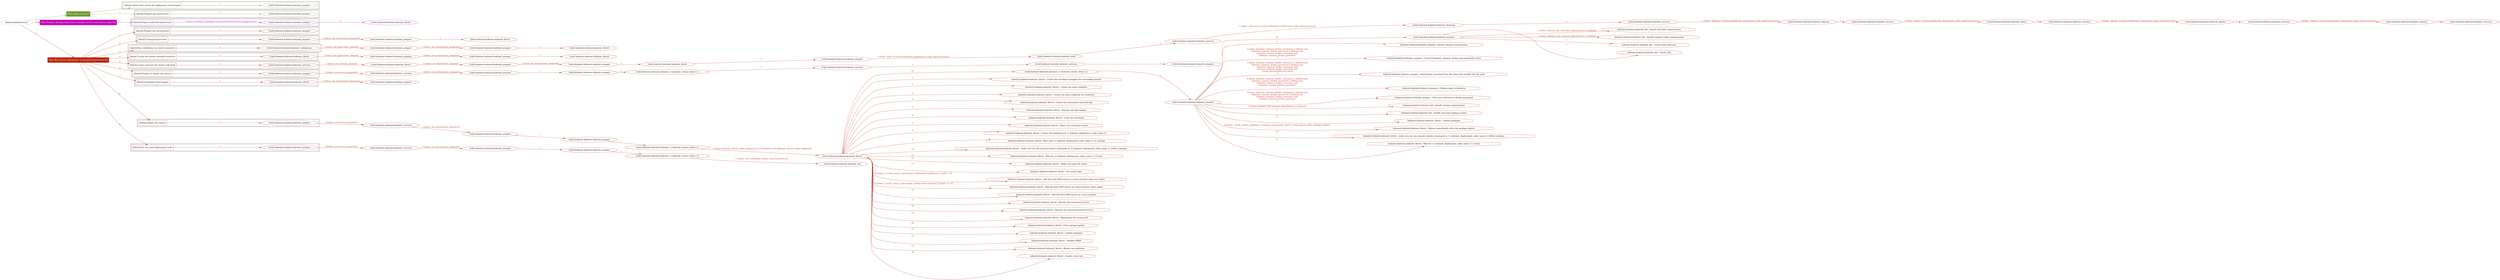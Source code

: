 digraph {
	graph [concentrate=true ordering=in rankdir=LR ratio=fill]
	edge [esep=5 sep=10]
	"kubeinit/playbook.yml" [id=root_node style=dotted]
	play_d0517b83 [label="Play: Initial setup (1)" color="#729a32" fontcolor="#ffffff" id=play_d0517b83 shape=box style=filled tooltip=localhost]
	"kubeinit/playbook.yml" -> play_d0517b83 [label="1 " color="#729a32" fontcolor="#729a32" id=edge_79f0d0c3 labeltooltip="1 " tooltip="1 "]
	subgraph "kubeinit.kubeinit.kubeinit_prepare" {
		role_882be517 [label="[role] kubeinit.kubeinit.kubeinit_prepare" color="#729a32" id=role_882be517 tooltip="kubeinit.kubeinit.kubeinit_prepare"]
	}
	subgraph "kubeinit.kubeinit.kubeinit_prepare" {
		role_b39fc64d [label="[role] kubeinit.kubeinit.kubeinit_prepare" color="#729a32" id=role_b39fc64d tooltip="kubeinit.kubeinit.kubeinit_prepare"]
	}
	subgraph "Play: Initial setup (1)" {
		play_d0517b83 -> block_a3abd9b4 [label=1 color="#729a32" fontcolor="#729a32" id=edge_12658b68 labeltooltip=1 tooltip=1]
		subgraph cluster_block_a3abd9b4 {
			block_a3abd9b4 [label="[block] Gather facts about the deployment environment" color="#729a32" id=block_a3abd9b4 labeltooltip="Gather facts about the deployment environment" shape=box tooltip="Gather facts about the deployment environment"]
			block_a3abd9b4 -> role_882be517 [label="1 " color="#729a32" fontcolor="#729a32" id=edge_fd48821f labeltooltip="1 " tooltip="1 "]
		}
		play_d0517b83 -> block_9b904713 [label=2 color="#729a32" fontcolor="#729a32" id=edge_2daadf42 labeltooltip=2 tooltip=2]
		subgraph cluster_block_9b904713 {
			block_9b904713 [label="[block] Prepare the hypervisors" color="#729a32" id=block_9b904713 labeltooltip="Prepare the hypervisors" shape=box tooltip="Prepare the hypervisors"]
			block_9b904713 -> role_b39fc64d [label="1 " color="#729a32" fontcolor="#729a32" id=edge_41c65cd8 labeltooltip="1 " tooltip="1 "]
		}
	}
	play_a327db87 [label="Play: Prepare all hypervisor hosts to deploy service and cluster nodes (0)" color="#c903ba" fontcolor="#ffffff" id=play_a327db87 shape=box style=filled tooltip="Play: Prepare all hypervisor hosts to deploy service and cluster nodes (0)"]
	"kubeinit/playbook.yml" -> play_a327db87 [label="2 " color="#c903ba" fontcolor="#c903ba" id=edge_d48fb93b labeltooltip="2 " tooltip="2 "]
	subgraph "kubeinit.kubeinit.kubeinit_libvirt" {
		role_d0ffa987 [label="[role] kubeinit.kubeinit.kubeinit_libvirt" color="#c903ba" id=role_d0ffa987 tooltip="kubeinit.kubeinit.kubeinit_libvirt"]
	}
	subgraph "kubeinit.kubeinit.kubeinit_prepare" {
		role_e8cd25da [label="[role] kubeinit.kubeinit.kubeinit_prepare" color="#c903ba" id=role_e8cd25da tooltip="kubeinit.kubeinit.kubeinit_prepare"]
		role_e8cd25da -> role_d0ffa987 [label="1 " color="#c903ba" fontcolor="#c903ba" id=edge_38415e95 labeltooltip="1 " tooltip="1 "]
	}
	subgraph "Play: Prepare all hypervisor hosts to deploy service and cluster nodes (0)" {
		play_a327db87 -> block_154e2f82 [label=1 color="#c903ba" fontcolor="#c903ba" id=edge_a5e67ffa labeltooltip=1 tooltip=1]
		subgraph cluster_block_154e2f82 {
			block_154e2f82 [label="[block] Prepare individual hypervisors" color="#c903ba" id=block_154e2f82 labeltooltip="Prepare individual hypervisors" shape=box tooltip="Prepare individual hypervisors"]
			block_154e2f82 -> role_e8cd25da [label="1 [when: inventory_hostname in hostvars['kubeinit-facts'].hypervisors]" color="#c903ba" fontcolor="#c903ba" id=edge_28dcfb3b labeltooltip="1 [when: inventory_hostname in hostvars['kubeinit-facts'].hypervisors]" tooltip="1 [when: inventory_hostname in hostvars['kubeinit-facts'].hypervisors]"]
		}
	}
	play_24986fe3 [label="Play: Run cluster deployment on prepared hypervisors (1)" color="#bb2811" fontcolor="#ffffff" id=play_24986fe3 shape=box style=filled tooltip=localhost]
	"kubeinit/playbook.yml" -> play_24986fe3 [label="3 " color="#bb2811" fontcolor="#bb2811" id=edge_2a0a1f3d labeltooltip="3 " tooltip="3 "]
	subgraph "kubeinit.kubeinit.kubeinit_prepare" {
		role_7c5d86cb [label="[role] kubeinit.kubeinit.kubeinit_prepare" color="#bb2811" id=role_7c5d86cb tooltip="kubeinit.kubeinit.kubeinit_prepare"]
	}
	subgraph "kubeinit.kubeinit.kubeinit_libvirt" {
		role_c7527f2c [label="[role] kubeinit.kubeinit.kubeinit_libvirt" color="#bb2811" id=role_c7527f2c tooltip="kubeinit.kubeinit.kubeinit_libvirt"]
	}
	subgraph "kubeinit.kubeinit.kubeinit_prepare" {
		role_a4a6209d [label="[role] kubeinit.kubeinit.kubeinit_prepare" color="#bb2811" id=role_a4a6209d tooltip="kubeinit.kubeinit.kubeinit_prepare"]
		role_a4a6209d -> role_c7527f2c [label="1 " color="#bb2811" fontcolor="#bb2811" id=edge_516ca91a labeltooltip="1 " tooltip="1 "]
	}
	subgraph "kubeinit.kubeinit.kubeinit_prepare" {
		role_b4bcbb27 [label="[role] kubeinit.kubeinit.kubeinit_prepare" color="#bb2811" id=role_b4bcbb27 tooltip="kubeinit.kubeinit.kubeinit_prepare"]
		role_b4bcbb27 -> role_a4a6209d [label="1 [when: not environment_prepared]" color="#bb2811" fontcolor="#bb2811" id=edge_ffb3faba labeltooltip="1 [when: not environment_prepared]" tooltip="1 [when: not environment_prepared]"]
	}
	subgraph "kubeinit.kubeinit.kubeinit_libvirt" {
		role_2709bf88 [label="[role] kubeinit.kubeinit.kubeinit_libvirt" color="#bb2811" id=role_2709bf88 tooltip="kubeinit.kubeinit.kubeinit_libvirt"]
	}
	subgraph "kubeinit.kubeinit.kubeinit_prepare" {
		role_2b53d1c3 [label="[role] kubeinit.kubeinit.kubeinit_prepare" color="#bb2811" id=role_2b53d1c3 tooltip="kubeinit.kubeinit.kubeinit_prepare"]
		role_2b53d1c3 -> role_2709bf88 [label="1 " color="#bb2811" fontcolor="#bb2811" id=edge_403c3da3 labeltooltip="1 " tooltip="1 "]
	}
	subgraph "kubeinit.kubeinit.kubeinit_prepare" {
		role_b00e2433 [label="[role] kubeinit.kubeinit.kubeinit_prepare" color="#bb2811" id=role_b00e2433 tooltip="kubeinit.kubeinit.kubeinit_prepare"]
		role_b00e2433 -> role_2b53d1c3 [label="1 [when: not environment_prepared]" color="#bb2811" fontcolor="#bb2811" id=edge_a27dc71d labeltooltip="1 [when: not environment_prepared]" tooltip="1 [when: not environment_prepared]"]
	}
	subgraph "kubeinit.kubeinit.kubeinit_validations" {
		role_2a9436f1 [label="[role] kubeinit.kubeinit.kubeinit_validations" color="#bb2811" id=role_2a9436f1 tooltip="kubeinit.kubeinit.kubeinit_validations"]
		role_2a9436f1 -> role_b00e2433 [label="1 [when: not hypervisors_cleaned]" color="#bb2811" fontcolor="#bb2811" id=edge_3ee6bbe2 labeltooltip="1 [when: not hypervisors_cleaned]" tooltip="1 [when: not hypervisors_cleaned]"]
	}
	subgraph "kubeinit.kubeinit.kubeinit_libvirt" {
		role_1831ff7f [label="[role] kubeinit.kubeinit.kubeinit_libvirt" color="#bb2811" id=role_1831ff7f tooltip="kubeinit.kubeinit.kubeinit_libvirt"]
	}
	subgraph "kubeinit.kubeinit.kubeinit_prepare" {
		role_439477a4 [label="[role] kubeinit.kubeinit.kubeinit_prepare" color="#bb2811" id=role_439477a4 tooltip="kubeinit.kubeinit.kubeinit_prepare"]
		role_439477a4 -> role_1831ff7f [label="1 " color="#bb2811" fontcolor="#bb2811" id=edge_10c21bfc labeltooltip="1 " tooltip="1 "]
	}
	subgraph "kubeinit.kubeinit.kubeinit_prepare" {
		role_c0ea3bc4 [label="[role] kubeinit.kubeinit.kubeinit_prepare" color="#bb2811" id=role_c0ea3bc4 tooltip="kubeinit.kubeinit.kubeinit_prepare"]
		role_c0ea3bc4 -> role_439477a4 [label="1 [when: not environment_prepared]" color="#bb2811" fontcolor="#bb2811" id=edge_56f97d2d labeltooltip="1 [when: not environment_prepared]" tooltip="1 [when: not environment_prepared]"]
	}
	subgraph "kubeinit.kubeinit.kubeinit_libvirt" {
		role_587404ce [label="[role] kubeinit.kubeinit.kubeinit_libvirt" color="#bb2811" id=role_587404ce tooltip="kubeinit.kubeinit.kubeinit_libvirt"]
		role_587404ce -> role_c0ea3bc4 [label="1 [when: not hypervisors_cleaned]" color="#bb2811" fontcolor="#bb2811" id=edge_ebea2855 labeltooltip="1 [when: not hypervisors_cleaned]" tooltip="1 [when: not hypervisors_cleaned]"]
	}
	subgraph "kubeinit.kubeinit.kubeinit_services" {
		role_0a336e9a [label="[role] kubeinit.kubeinit.kubeinit_services" color="#bb2811" id=role_0a336e9a tooltip="kubeinit.kubeinit.kubeinit_services"]
	}
	subgraph "kubeinit.kubeinit.kubeinit_registry" {
		role_5cc8cf8e [label="[role] kubeinit.kubeinit.kubeinit_registry" color="#bb2811" id=role_5cc8cf8e tooltip="kubeinit.kubeinit.kubeinit_registry"]
		role_5cc8cf8e -> role_0a336e9a [label="1 " color="#bb2811" fontcolor="#bb2811" id=edge_c0ef6606 labeltooltip="1 " tooltip="1 "]
	}
	subgraph "kubeinit.kubeinit.kubeinit_services" {
		role_7449ae28 [label="[role] kubeinit.kubeinit.kubeinit_services" color="#bb2811" id=role_7449ae28 tooltip="kubeinit.kubeinit.kubeinit_services"]
		role_7449ae28 -> role_5cc8cf8e [label="1 [when: 'registry' in hostvars[kubeinit_deployment_node_name].services]" color="#bb2811" fontcolor="#bb2811" id=edge_8d0be4aa labeltooltip="1 [when: 'registry' in hostvars[kubeinit_deployment_node_name].services]" tooltip="1 [when: 'registry' in hostvars[kubeinit_deployment_node_name].services]"]
	}
	subgraph "kubeinit.kubeinit.kubeinit_apache" {
		role_486559c5 [label="[role] kubeinit.kubeinit.kubeinit_apache" color="#bb2811" id=role_486559c5 tooltip="kubeinit.kubeinit.kubeinit_apache"]
		role_486559c5 -> role_7449ae28 [label="1 " color="#bb2811" fontcolor="#bb2811" id=edge_943ec5d1 labeltooltip="1 " tooltip="1 "]
	}
	subgraph "kubeinit.kubeinit.kubeinit_services" {
		role_f97633dd [label="[role] kubeinit.kubeinit.kubeinit_services" color="#bb2811" id=role_f97633dd tooltip="kubeinit.kubeinit.kubeinit_services"]
		role_f97633dd -> role_486559c5 [label="1 [when: 'apache' in hostvars[kubeinit_deployment_node_name].services]" color="#bb2811" fontcolor="#bb2811" id=edge_aa72f185 labeltooltip="1 [when: 'apache' in hostvars[kubeinit_deployment_node_name].services]" tooltip="1 [when: 'apache' in hostvars[kubeinit_deployment_node_name].services]"]
	}
	subgraph "kubeinit.kubeinit.kubeinit_nexus" {
		role_ca07e4ed [label="[role] kubeinit.kubeinit.kubeinit_nexus" color="#bb2811" id=role_ca07e4ed tooltip="kubeinit.kubeinit.kubeinit_nexus"]
		role_ca07e4ed -> role_f97633dd [label="1 " color="#bb2811" fontcolor="#bb2811" id=edge_81da11e5 labeltooltip="1 " tooltip="1 "]
	}
	subgraph "kubeinit.kubeinit.kubeinit_services" {
		role_13f357aa [label="[role] kubeinit.kubeinit.kubeinit_services" color="#bb2811" id=role_13f357aa tooltip="kubeinit.kubeinit.kubeinit_services"]
		role_13f357aa -> role_ca07e4ed [label="1 [when: 'nexus' in hostvars[kubeinit_deployment_node_name].services]" color="#bb2811" fontcolor="#bb2811" id=edge_43155df8 labeltooltip="1 [when: 'nexus' in hostvars[kubeinit_deployment_node_name].services]" tooltip="1 [when: 'nexus' in hostvars[kubeinit_deployment_node_name].services]"]
	}
	subgraph "kubeinit.kubeinit.kubeinit_haproxy" {
		role_ac7d1c3d [label="[role] kubeinit.kubeinit.kubeinit_haproxy" color="#bb2811" id=role_ac7d1c3d tooltip="kubeinit.kubeinit.kubeinit_haproxy"]
		role_ac7d1c3d -> role_13f357aa [label="1 " color="#bb2811" fontcolor="#bb2811" id=edge_23cf6526 labeltooltip="1 " tooltip="1 "]
	}
	subgraph "kubeinit.kubeinit.kubeinit_services" {
		role_1d516d66 [label="[role] kubeinit.kubeinit.kubeinit_services" color="#bb2811" id=role_1d516d66 tooltip="kubeinit.kubeinit.kubeinit_services"]
		role_1d516d66 -> role_ac7d1c3d [label="1 [when: 'haproxy' in hostvars[kubeinit_deployment_node_name].services]" color="#bb2811" fontcolor="#bb2811" id=edge_08650e63 labeltooltip="1 [when: 'haproxy' in hostvars[kubeinit_deployment_node_name].services]" tooltip="1 [when: 'haproxy' in hostvars[kubeinit_deployment_node_name].services]"]
	}
	subgraph "kubeinit.kubeinit.kubeinit_dnsmasq" {
		role_1d3e6856 [label="[role] kubeinit.kubeinit.kubeinit_dnsmasq" color="#bb2811" id=role_1d3e6856 tooltip="kubeinit.kubeinit.kubeinit_dnsmasq"]
		role_1d3e6856 -> role_1d516d66 [label="1 " color="#bb2811" fontcolor="#bb2811" id=edge_25d89ed3 labeltooltip="1 " tooltip="1 "]
	}
	subgraph "kubeinit.kubeinit.kubeinit_services" {
		role_c2802532 [label="[role] kubeinit.kubeinit.kubeinit_services" color="#bb2811" id=role_c2802532 tooltip="kubeinit.kubeinit.kubeinit_services"]
		role_c2802532 -> role_1d3e6856 [label="1 [when: 'dnsmasq' in hostvars[kubeinit_deployment_node_name].services]" color="#bb2811" fontcolor="#bb2811" id=edge_0d549ce1 labeltooltip="1 [when: 'dnsmasq' in hostvars[kubeinit_deployment_node_name].services]" tooltip="1 [when: 'dnsmasq' in hostvars[kubeinit_deployment_node_name].services]"]
	}
	subgraph "kubeinit.kubeinit.kubeinit_bind" {
		role_cc4093a4 [label="[role] kubeinit.kubeinit.kubeinit_bind" color="#bb2811" id=role_cc4093a4 tooltip="kubeinit.kubeinit.kubeinit_bind"]
		role_cc4093a4 -> role_c2802532 [label="1 " color="#bb2811" fontcolor="#bb2811" id=edge_a09cb690 labeltooltip="1 " tooltip="1 "]
	}
	subgraph "kubeinit.kubeinit.kubeinit_prepare" {
		role_6907ab56 [label="[role] kubeinit.kubeinit.kubeinit_prepare" color="#bb2811" id=role_6907ab56 tooltip="kubeinit.kubeinit.kubeinit_prepare"]
		role_6907ab56 -> role_cc4093a4 [label="1 [when: 'bind' in hostvars[kubeinit_deployment_node_name].services]" color="#bb2811" fontcolor="#bb2811" id=edge_5484a0d4 labeltooltip="1 [when: 'bind' in hostvars[kubeinit_deployment_node_name].services]" tooltip="1 [when: 'bind' in hostvars[kubeinit_deployment_node_name].services]"]
	}
	subgraph "kubeinit.kubeinit.kubeinit_libvirt" {
		role_9c0af096 [label="[role] kubeinit.kubeinit.kubeinit_libvirt" color="#bb2811" id=role_9c0af096 tooltip="kubeinit.kubeinit.kubeinit_libvirt"]
		role_9c0af096 -> role_6907ab56 [label="1 " color="#bb2811" fontcolor="#bb2811" id=edge_d96af642 labeltooltip="1 " tooltip="1 "]
	}
	subgraph "kubeinit.kubeinit.kubeinit_prepare" {
		role_55e9a8d5 [label="[role] kubeinit.kubeinit.kubeinit_prepare" color="#bb2811" id=role_55e9a8d5 tooltip="kubeinit.kubeinit.kubeinit_prepare"]
		role_55e9a8d5 -> role_9c0af096 [label="1 " color="#bb2811" fontcolor="#bb2811" id=edge_de544b97 labeltooltip="1 " tooltip="1 "]
	}
	subgraph "kubeinit.kubeinit.kubeinit_prepare" {
		role_0840826f [label="[role] kubeinit.kubeinit.kubeinit_prepare" color="#bb2811" id=role_0840826f tooltip="kubeinit.kubeinit.kubeinit_prepare"]
		role_0840826f -> role_55e9a8d5 [label="1 [when: not environment_prepared]" color="#bb2811" fontcolor="#bb2811" id=edge_4c520db2 labeltooltip="1 [when: not environment_prepared]" tooltip="1 [when: not environment_prepared]"]
	}
	subgraph "kubeinit.kubeinit.kubeinit_libvirt" {
		role_544b2886 [label="[role] kubeinit.kubeinit.kubeinit_libvirt" color="#bb2811" id=role_544b2886 tooltip="kubeinit.kubeinit.kubeinit_libvirt"]
		role_544b2886 -> role_0840826f [label="1 [when: not hypervisors_cleaned]" color="#bb2811" fontcolor="#bb2811" id=edge_d2d92963 labeltooltip="1 [when: not hypervisors_cleaned]" tooltip="1 [when: not hypervisors_cleaned]"]
	}
	subgraph "kubeinit.kubeinit.kubeinit_services" {
		role_683b54ae [label="[role] kubeinit.kubeinit.kubeinit_services" color="#bb2811" id=role_683b54ae tooltip="kubeinit.kubeinit.kubeinit_services"]
		role_683b54ae -> role_544b2886 [label="1 [when: not network_created]" color="#bb2811" fontcolor="#bb2811" id=edge_95b00a07 labeltooltip="1 [when: not network_created]" tooltip="1 [when: not network_created]"]
	}
	subgraph "kubeinit.kubeinit.kubeinit_prepare" {
		role_d20feab2 [label="[role] kubeinit.kubeinit.kubeinit_prepare" color="#bb2811" id=role_d20feab2 tooltip="kubeinit.kubeinit.kubeinit_prepare"]
	}
	subgraph "kubeinit.kubeinit.kubeinit_services" {
		role_e22e69f0 [label="[role] kubeinit.kubeinit.kubeinit_services" color="#bb2811" id=role_e22e69f0 tooltip="kubeinit.kubeinit.kubeinit_services"]
		role_e22e69f0 -> role_d20feab2 [label="1 " color="#bb2811" fontcolor="#bb2811" id=edge_59aed9d9 labeltooltip="1 " tooltip="1 "]
	}
	subgraph "kubeinit.kubeinit.kubeinit_services" {
		role_5993570c [label="[role] kubeinit.kubeinit.kubeinit_services" color="#bb2811" id=role_5993570c tooltip="kubeinit.kubeinit.kubeinit_services"]
		role_5993570c -> role_e22e69f0 [label="1 " color="#bb2811" fontcolor="#bb2811" id=edge_0fa1bb29 labeltooltip="1 " tooltip="1 "]
	}
	subgraph "kubeinit.kubeinit.kubeinit_{{ kubeinit_cluster_distro }}" {
		role_f467bb96 [label="[role] kubeinit.kubeinit.kubeinit_{{ kubeinit_cluster_distro }}" color="#bb2811" id=role_f467bb96 tooltip="kubeinit.kubeinit.kubeinit_{{ kubeinit_cluster_distro }}"]
		role_f467bb96 -> role_5993570c [label="1 " color="#bb2811" fontcolor="#bb2811" id=edge_e6b0a56c labeltooltip="1 " tooltip="1 "]
	}
	subgraph "kubeinit.kubeinit.kubeinit_prepare" {
		role_55d67d8b [label="[role] kubeinit.kubeinit.kubeinit_prepare" color="#bb2811" id=role_55d67d8b tooltip="kubeinit.kubeinit.kubeinit_prepare"]
		role_55d67d8b -> role_f467bb96 [label="1 " color="#bb2811" fontcolor="#bb2811" id=edge_49418ad4 labeltooltip="1 " tooltip="1 "]
	}
	subgraph "kubeinit.kubeinit.kubeinit_prepare" {
		role_1028ad1f [label="[role] kubeinit.kubeinit.kubeinit_prepare" color="#bb2811" id=role_1028ad1f tooltip="kubeinit.kubeinit.kubeinit_prepare"]
		role_1028ad1f -> role_55d67d8b [label="1 " color="#bb2811" fontcolor="#bb2811" id=edge_8b77adfb labeltooltip="1 " tooltip="1 "]
	}
	subgraph "kubeinit.kubeinit.kubeinit_services" {
		role_e845e1ef [label="[role] kubeinit.kubeinit.kubeinit_services" color="#bb2811" id=role_e845e1ef tooltip="kubeinit.kubeinit.kubeinit_services"]
		role_e845e1ef -> role_1028ad1f [label="1 [when: not environment_prepared]" color="#bb2811" fontcolor="#bb2811" id=edge_c97cb3b6 labeltooltip="1 [when: not environment_prepared]" tooltip="1 [when: not environment_prepared]"]
	}
	subgraph "kubeinit.kubeinit.kubeinit_prepare" {
		role_2b9259a5 [label="[role] kubeinit.kubeinit.kubeinit_prepare" color="#bb2811" id=role_2b9259a5 tooltip="kubeinit.kubeinit.kubeinit_prepare"]
		role_2b9259a5 -> role_e845e1ef [label="1 [when: not services_prepared]" color="#bb2811" fontcolor="#bb2811" id=edge_bd6be834 labeltooltip="1 [when: not services_prepared]" tooltip="1 [when: not services_prepared]"]
	}
	subgraph "kubeinit.kubeinit.kubeinit_prepare" {
		role_d21740c6 [label="[role] kubeinit.kubeinit.kubeinit_prepare" color="#bb2811" id=role_d21740c6 tooltip="kubeinit.kubeinit.kubeinit_prepare"]
	}
	subgraph "kubeinit.kubeinit.kubeinit_libvirt" {
		role_d5c0dec1 [label="[role] kubeinit.kubeinit.kubeinit_libvirt" color="#bb2811" id=role_d5c0dec1 tooltip="kubeinit.kubeinit.kubeinit_libvirt"]
		role_d5c0dec1 -> role_d21740c6 [label="1 [when: not environment_prepared]" color="#bb2811" fontcolor="#bb2811" id=edge_3a626b7f labeltooltip="1 [when: not environment_prepared]" tooltip="1 [when: not environment_prepared]"]
	}
	subgraph "kubeinit.kubeinit.kubeinit_prepare" {
		role_68e46aaf [label="[role] kubeinit.kubeinit.kubeinit_prepare" color="#bb2811" id=role_68e46aaf tooltip="kubeinit.kubeinit.kubeinit_prepare"]
		task_d3e52bcb [label="kubeinit.kubeinit.kubeinit_kid : Install controller requirements" color="#bb2811" id=task_d3e52bcb shape=octagon tooltip="kubeinit.kubeinit.kubeinit_kid : Install controller requirements"]
		role_68e46aaf -> task_d3e52bcb [label="1 [when: kubeinit_kid_controller_dependencies is defined]" color="#bb2811" fontcolor="#bb2811" id=edge_a7f084ac labeltooltip="1 [when: kubeinit_kid_controller_dependencies is defined]" tooltip="1 [when: kubeinit_kid_controller_dependencies is defined]"]
		task_32099df1 [label="kubeinit.kubeinit.kubeinit_kid : Install compute nodes requirements" color="#bb2811" id=task_32099df1 shape=octagon tooltip="kubeinit.kubeinit.kubeinit_kid : Install compute nodes requirements"]
		role_68e46aaf -> task_32099df1 [label="2 [when: kubeinit_kid_compute_dependencies is defined]" color="#bb2811" fontcolor="#bb2811" id=edge_06422096 labeltooltip="2 [when: kubeinit_kid_compute_dependencies is defined]" tooltip="2 [when: kubeinit_kid_compute_dependencies is defined]"]
		task_5433f76d [label="kubeinit.kubeinit.kubeinit_kid : Create kube directory" color="#bb2811" id=task_5433f76d shape=octagon tooltip="kubeinit.kubeinit.kubeinit_kid : Create kube directory"]
		role_68e46aaf -> task_5433f76d [label="3 " color="#bb2811" fontcolor="#bb2811" id=edge_993a2ca6 labeltooltip="3 " tooltip="3 "]
		task_d647aba5 [label="kubeinit.kubeinit.kubeinit_kid : Touch a file" color="#bb2811" id=task_d647aba5 shape=octagon tooltip="kubeinit.kubeinit.kubeinit_kid : Touch a file"]
		role_68e46aaf -> task_d647aba5 [label="4 " color="#bb2811" fontcolor="#bb2811" id=edge_a59b3914 labeltooltip="4 " tooltip="4 "]
	}
	subgraph "kubeinit.kubeinit.kubeinit_prepare" {
		role_41ff33fe [label="[role] kubeinit.kubeinit.kubeinit_prepare" color="#bb2811" id=role_41ff33fe tooltip="kubeinit.kubeinit.kubeinit_prepare"]
		task_0484423c [label="kubeinit.kubeinit.kubeinit_prepare : Install common requirements" color="#bb2811" id=task_0484423c shape=octagon tooltip="kubeinit.kubeinit.kubeinit_prepare : Install common requirements"]
		role_41ff33fe -> task_0484423c [label="1 " color="#bb2811" fontcolor="#bb2811" id=edge_568efea2 labeltooltip="1 " tooltip="1 "]
		task_e4cddbee [label="kubeinit.kubeinit.kubeinit_prepare : Check if kubeinit_common_docker_password path exists" color="#bb2811" id=task_e4cddbee shape=octagon tooltip="kubeinit.kubeinit.kubeinit_prepare : Check if kubeinit_common_docker_password path exists"]
		role_41ff33fe -> task_e4cddbee [label="2 [when: kubeinit_common_docker_username is defined and
kubeinit_common_docker_password is defined and
kubeinit_common_docker_username and
kubeinit_common_docker_password
]" color="#bb2811" fontcolor="#bb2811" id=edge_35bb3818 labeltooltip="2 [when: kubeinit_common_docker_username is defined and
kubeinit_common_docker_password is defined and
kubeinit_common_docker_username and
kubeinit_common_docker_password
]" tooltip="2 [when: kubeinit_common_docker_username is defined and
kubeinit_common_docker_password is defined and
kubeinit_common_docker_username and
kubeinit_common_docker_password
]"]
		task_8636f55a [label="kubeinit.kubeinit.kubeinit_prepare : Read docker password from file when the variable has the path" color="#bb2811" id=task_8636f55a shape=octagon tooltip="kubeinit.kubeinit.kubeinit_prepare : Read docker password from file when the variable has the path"]
		role_41ff33fe -> task_8636f55a [label="3 [when: kubeinit_common_docker_username is defined and
kubeinit_common_docker_password is defined and
kubeinit_common_docker_username and
kubeinit_common_docker_password and
_result_passwordfile.stat.exists
]" color="#bb2811" fontcolor="#bb2811" id=edge_53f5c840 labeltooltip="3 [when: kubeinit_common_docker_username is defined and
kubeinit_common_docker_password is defined and
kubeinit_common_docker_username and
kubeinit_common_docker_password and
_result_passwordfile.stat.exists
]" tooltip="3 [when: kubeinit_common_docker_username is defined and
kubeinit_common_docker_password is defined and
kubeinit_common_docker_username and
kubeinit_common_docker_password and
_result_passwordfile.stat.exists
]"]
		task_178cf81a [label="kubeinit.kubeinit.kubeinit_prepare : Podman login to docker.io" color="#bb2811" id=task_178cf81a shape=octagon tooltip="kubeinit.kubeinit.kubeinit_prepare : Podman login to docker.io"]
		role_41ff33fe -> task_178cf81a [label="4 [when: kubeinit_common_docker_username is defined and
kubeinit_common_docker_password is defined and
kubeinit_common_docker_username and
kubeinit_common_docker_password
]" color="#bb2811" fontcolor="#bb2811" id=edge_2c98f259 labeltooltip="4 [when: kubeinit_common_docker_username is defined and
kubeinit_common_docker_password is defined and
kubeinit_common_docker_username and
kubeinit_common_docker_password
]" tooltip="4 [when: kubeinit_common_docker_username is defined and
kubeinit_common_docker_password is defined and
kubeinit_common_docker_username and
kubeinit_common_docker_password
]"]
		task_48e32d95 [label="kubeinit.kubeinit.kubeinit_prepare : Clear any reference to docker password" color="#bb2811" id=task_48e32d95 shape=octagon tooltip="kubeinit.kubeinit.kubeinit_prepare : Clear any reference to docker password"]
		role_41ff33fe -> task_48e32d95 [label="5 [when: kubeinit_common_docker_username is defined and
kubeinit_common_docker_password is defined and
kubeinit_common_docker_username and
kubeinit_common_docker_password
]" color="#bb2811" fontcolor="#bb2811" id=edge_a55e1590 labeltooltip="5 [when: kubeinit_common_docker_username is defined and
kubeinit_common_docker_password is defined and
kubeinit_common_docker_username and
kubeinit_common_docker_password
]" tooltip="5 [when: kubeinit_common_docker_username is defined and
kubeinit_common_docker_password is defined and
kubeinit_common_docker_username and
kubeinit_common_docker_password
]"]
		task_bec14644 [label="kubeinit.kubeinit.kubeinit_kid : Install common requirements" color="#bb2811" id=task_bec14644 shape=octagon tooltip="kubeinit.kubeinit.kubeinit_kid : Install common requirements"]
		role_41ff33fe -> task_bec14644 [label="6 [when: kubeinit_kid_common_dependencies is defined]" color="#bb2811" fontcolor="#bb2811" id=edge_8e740430 labeltooltip="6 [when: kubeinit_kid_common_dependencies is defined]" tooltip="6 [when: kubeinit_kid_common_dependencies is defined]"]
		task_402b2808 [label="kubeinit.kubeinit.kubeinit_kid : Enable and start podman.socket" color="#bb2811" id=task_402b2808 shape=octagon tooltip="kubeinit.kubeinit.kubeinit_kid : Enable and start podman.socket"]
		role_41ff33fe -> task_402b2808 [label="7 " color="#bb2811" fontcolor="#bb2811" id=edge_2c9c4d21 labeltooltip="7 " tooltip="7 "]
		task_f30800c0 [label="kubeinit.kubeinit.kubeinit_libvirt : Update packages" color="#bb2811" id=task_f30800c0 shape=octagon tooltip="kubeinit.kubeinit.kubeinit_libvirt : Update packages"]
		role_41ff33fe -> task_f30800c0 [label="8 " color="#bb2811" fontcolor="#bb2811" id=edge_a16b76f1 labeltooltip="8 " tooltip="8 "]
		task_a7872a0c [label="kubeinit.kubeinit.kubeinit_libvirt : Reboot immediately after the package update" color="#bb2811" id=task_a7872a0c shape=octagon tooltip="kubeinit.kubeinit.kubeinit_libvirt : Reboot immediately after the package update"]
		role_41ff33fe -> task_a7872a0c [label="9 [when: _result_update_packages is changed and kubeinit_libvirt_reboot_guests_after_package_update]" color="#bb2811" fontcolor="#bb2811" id=edge_50a8e780 labeltooltip="9 [when: _result_update_packages is changed and kubeinit_libvirt_reboot_guests_after_package_update]" tooltip="9 [when: _result_update_packages is changed and kubeinit_libvirt_reboot_guests_after_package_update]"]
		task_70ca816b [label="kubeinit.kubeinit.kubeinit_libvirt : make sure we can execute remote commands in {{ kubeinit_deployment_node_name }} before continue" color="#bb2811" id=task_70ca816b shape=octagon tooltip="kubeinit.kubeinit.kubeinit_libvirt : make sure we can execute remote commands in {{ kubeinit_deployment_node_name }} before continue"]
		role_41ff33fe -> task_70ca816b [label="10 " color="#bb2811" fontcolor="#bb2811" id=edge_cd3f3a13 labeltooltip="10 " tooltip="10 "]
		task_b2bbcb2d [label="kubeinit.kubeinit.kubeinit_libvirt : Wait for {{ kubeinit_deployment_node_name }} to boot" color="#bb2811" id=task_b2bbcb2d shape=octagon tooltip="kubeinit.kubeinit.kubeinit_libvirt : Wait for {{ kubeinit_deployment_node_name }} to boot"]
		role_41ff33fe -> task_b2bbcb2d [label="11 " color="#bb2811" fontcolor="#bb2811" id=edge_0ad98a4f labeltooltip="11 " tooltip="11 "]
		role_41ff33fe -> role_68e46aaf [label="12 " color="#bb2811" fontcolor="#bb2811" id=edge_33a7f303 labeltooltip="12 " tooltip="12 "]
	}
	subgraph "kubeinit.kubeinit.kubeinit_{{ kubeinit_cluster_distro }}" {
		role_1004ab7b [label="[role] kubeinit.kubeinit.kubeinit_{{ kubeinit_cluster_distro }}" color="#bb2811" id=role_1004ab7b tooltip="kubeinit.kubeinit.kubeinit_{{ kubeinit_cluster_distro }}"]
		role_1004ab7b -> role_41ff33fe [label="1 " color="#bb2811" fontcolor="#bb2811" id=edge_14537923 labeltooltip="1 " tooltip="1 "]
	}
	subgraph "kubeinit.kubeinit.kubeinit_libvirt" {
		role_51df30ea [label="[role] kubeinit.kubeinit.kubeinit_libvirt" color="#bb2811" id=role_51df30ea tooltip="kubeinit.kubeinit.kubeinit_libvirt"]
		task_3da7f4dc [label="kubeinit.kubeinit.kubeinit_libvirt : Create the interfaces template for networking details" color="#bb2811" id=task_3da7f4dc shape=octagon tooltip="kubeinit.kubeinit.kubeinit_libvirt : Create the interfaces template for networking details"]
		role_51df30ea -> task_3da7f4dc [label="1 " color="#bb2811" fontcolor="#bb2811" id=edge_ba1e57d5 labeltooltip="1 " tooltip="1 "]
		task_35f92ed0 [label="kubeinit.kubeinit.kubeinit_libvirt : Create the hosts template" color="#bb2811" id=task_35f92ed0 shape=octagon tooltip="kubeinit.kubeinit.kubeinit_libvirt : Create the hosts template"]
		role_51df30ea -> task_35f92ed0 [label="2 " color="#bb2811" fontcolor="#bb2811" id=edge_2a190ab6 labeltooltip="2 " tooltip="2 "]
		task_f4196199 [label="kubeinit.kubeinit.kubeinit_libvirt : Create the main config file for cloud-init" color="#bb2811" id=task_f4196199 shape=octagon tooltip="kubeinit.kubeinit.kubeinit_libvirt : Create the main config file for cloud-init"]
		role_51df30ea -> task_f4196199 [label="3 " color="#bb2811" fontcolor="#bb2811" id=edge_5d698ea6 labeltooltip="3 " tooltip="3 "]
		task_09f6d88c [label="kubeinit.kubeinit.kubeinit_libvirt : Create the datasource cloud-init file" color="#bb2811" id=task_09f6d88c shape=octagon tooltip="kubeinit.kubeinit.kubeinit_libvirt : Create the datasource cloud-init file"]
		role_51df30ea -> task_09f6d88c [label="4 " color="#bb2811" fontcolor="#bb2811" id=edge_91bae8d2 labeltooltip="4 " tooltip="4 "]
		task_2b01a784 [label="kubeinit.kubeinit.kubeinit_libvirt : Remove old disk images" color="#bb2811" id=task_2b01a784 shape=octagon tooltip="kubeinit.kubeinit.kubeinit_libvirt : Remove old disk images"]
		role_51df30ea -> task_2b01a784 [label="5 " color="#bb2811" fontcolor="#bb2811" id=edge_d3b3caed labeltooltip="5 " tooltip="5 "]
		task_117fdc9b [label="kubeinit.kubeinit.kubeinit_libvirt : Grow the partitions" color="#bb2811" id=task_117fdc9b shape=octagon tooltip="kubeinit.kubeinit.kubeinit_libvirt : Grow the partitions"]
		role_51df30ea -> task_117fdc9b [label="6 " color="#bb2811" fontcolor="#bb2811" id=edge_ddf54e4d labeltooltip="6 " tooltip="6 "]
		task_59e34910 [label="kubeinit.kubeinit.kubeinit_libvirt : Inject virt-customize assets" color="#bb2811" id=task_59e34910 shape=octagon tooltip="kubeinit.kubeinit.kubeinit_libvirt : Inject virt-customize assets"]
		role_51df30ea -> task_59e34910 [label="7 " color="#bb2811" fontcolor="#bb2811" id=edge_98b75090 labeltooltip="7 " tooltip="7 "]
		task_22b48efc [label="kubeinit.kubeinit.kubeinit_libvirt : Create VM definition for {{ kubeinit_deployment_node_name }}" color="#bb2811" id=task_22b48efc shape=octagon tooltip="kubeinit.kubeinit.kubeinit_libvirt : Create VM definition for {{ kubeinit_deployment_node_name }}"]
		role_51df30ea -> task_22b48efc [label="8 " color="#bb2811" fontcolor="#bb2811" id=edge_8201755b labeltooltip="8 " tooltip="8 "]
		task_ced39918 [label="kubeinit.kubeinit.kubeinit_libvirt : Wait until {{ kubeinit_deployment_node_name }} is running" color="#bb2811" id=task_ced39918 shape=octagon tooltip="kubeinit.kubeinit.kubeinit_libvirt : Wait until {{ kubeinit_deployment_node_name }} is running"]
		role_51df30ea -> task_ced39918 [label="9 " color="#bb2811" fontcolor="#bb2811" id=edge_8444d1d0 labeltooltip="9 " tooltip="9 "]
		task_61ff60d4 [label="kubeinit.kubeinit.kubeinit_libvirt : make sure we can execute remote commands in {{ kubeinit_deployment_node_name }} before continue" color="#bb2811" id=task_61ff60d4 shape=octagon tooltip="kubeinit.kubeinit.kubeinit_libvirt : make sure we can execute remote commands in {{ kubeinit_deployment_node_name }} before continue"]
		role_51df30ea -> task_61ff60d4 [label="10 " color="#bb2811" fontcolor="#bb2811" id=edge_2769e65f labeltooltip="10 " tooltip="10 "]
		task_777d623e [label="kubeinit.kubeinit.kubeinit_libvirt : Wait for {{ kubeinit_deployment_node_name }} to boot" color="#bb2811" id=task_777d623e shape=octagon tooltip="kubeinit.kubeinit.kubeinit_libvirt : Wait for {{ kubeinit_deployment_node_name }} to boot"]
		role_51df30ea -> task_777d623e [label="11 " color="#bb2811" fontcolor="#bb2811" id=edge_2a607667 labeltooltip="11 " tooltip="11 "]
		task_03546abb [label="kubeinit.kubeinit.kubeinit_libvirt : Make sure base file exists" color="#bb2811" id=task_03546abb shape=octagon tooltip="kubeinit.kubeinit.kubeinit_libvirt : Make sure base file exists"]
		role_51df30ea -> task_03546abb [label="12 " color="#bb2811" fontcolor="#bb2811" id=edge_9032aceb labeltooltip="12 " tooltip="12 "]
		task_7edbd04b [label="kubeinit.kubeinit.kubeinit_libvirt : Get resolv lines" color="#bb2811" id=task_7edbd04b shape=octagon tooltip="kubeinit.kubeinit.kubeinit_libvirt : Get resolv lines"]
		role_51df30ea -> task_7edbd04b [label="13 " color="#bb2811" fontcolor="#bb2811" id=edge_8226ef03 labeltooltip="13 " tooltip="13 "]
		task_7a96f026 [label="kubeinit.kubeinit.kubeinit_libvirt : Add the local DNS server as a local resolver when not empty" color="#bb2811" id=task_7a96f026 shape=octagon tooltip="kubeinit.kubeinit.kubeinit_libvirt : Add the local DNS server as a local resolver when not empty"]
		role_51df30ea -> task_7a96f026 [label="14 [when: (_result_resolv_conf.content | b64decode).splitlines() | length > 0]" color="#bb2811" fontcolor="#bb2811" id=edge_a5cb6833 labeltooltip="14 [when: (_result_resolv_conf.content | b64decode).splitlines() | length > 0]" tooltip="14 [when: (_result_resolv_conf.content | b64decode).splitlines() | length > 0]"]
		task_8eb7234d [label="kubeinit.kubeinit.kubeinit_libvirt : Add the local DNS server as a local resolver when empty" color="#bb2811" id=task_8eb7234d shape=octagon tooltip="kubeinit.kubeinit.kubeinit_libvirt : Add the local DNS server as a local resolver when empty"]
		role_51df30ea -> task_8eb7234d [label="15 [when: (_result_resolv_conf.content | b64decode).splitlines() | length == 0]" color="#bb2811" fontcolor="#bb2811" id=edge_3c11f0dc labeltooltip="15 [when: (_result_resolv_conf.content | b64decode).splitlines() | length == 0]" tooltip="15 [when: (_result_resolv_conf.content | b64decode).splitlines() | length == 0]"]
		task_a12ba629 [label="kubeinit.kubeinit.kubeinit_libvirt : Add the local DNS server as a local resolver" color="#bb2811" id=task_a12ba629 shape=octagon tooltip="kubeinit.kubeinit.kubeinit_libvirt : Add the local DNS server as a local resolver"]
		role_51df30ea -> task_a12ba629 [label="16 " color="#bb2811" fontcolor="#bb2811" id=edge_2f1b38ce labeltooltip="16 " tooltip="16 "]
		task_9042df30 [label="kubeinit.kubeinit.kubeinit_libvirt : Restart the resolvconf service" color="#bb2811" id=task_9042df30 shape=octagon tooltip="kubeinit.kubeinit.kubeinit_libvirt : Restart the resolvconf service"]
		role_51df30ea -> task_9042df30 [label="17 " color="#bb2811" fontcolor="#bb2811" id=edge_054272f2 labeltooltip="17 " tooltip="17 "]
		task_028bdcd0 [label="kubeinit.kubeinit.kubeinit_libvirt : Restart the systemd-resolved service" color="#bb2811" id=task_028bdcd0 shape=octagon tooltip="kubeinit.kubeinit.kubeinit_libvirt : Restart the systemd-resolved service"]
		role_51df30ea -> task_028bdcd0 [label="18 " color="#bb2811" fontcolor="#bb2811" id=edge_2b378cd8 labeltooltip="18 " tooltip="18 "]
		task_5bd76059 [label="kubeinit.kubeinit.kubeinit_libvirt : Regenerate the resolv.conf" color="#bb2811" id=task_5bd76059 shape=octagon tooltip="kubeinit.kubeinit.kubeinit_libvirt : Regenerate the resolv.conf"]
		role_51df30ea -> task_5bd76059 [label="19 " color="#bb2811" fontcolor="#bb2811" id=edge_0ffc1f7a labeltooltip="19 " tooltip="19 "]
		task_5228377d [label="kubeinit.kubeinit.kubeinit_libvirt : Force apt-get update" color="#bb2811" id=task_5228377d shape=octagon tooltip="kubeinit.kubeinit.kubeinit_libvirt : Force apt-get update"]
		role_51df30ea -> task_5228377d [label="20 " color="#bb2811" fontcolor="#bb2811" id=edge_420947f2 labeltooltip="20 " tooltip="20 "]
		task_8337518c [label="kubeinit.kubeinit.kubeinit_libvirt : Update packages" color="#bb2811" id=task_8337518c shape=octagon tooltip="kubeinit.kubeinit.kubeinit_libvirt : Update packages"]
		role_51df30ea -> task_8337518c [label="21 " color="#bb2811" fontcolor="#bb2811" id=edge_2821a865 labeltooltip="21 " tooltip="21 "]
		task_04fc519e [label="kubeinit.kubeinit.kubeinit_libvirt : Disable SWAP" color="#bb2811" id=task_04fc519e shape=octagon tooltip="kubeinit.kubeinit.kubeinit_libvirt : Disable SWAP"]
		role_51df30ea -> task_04fc519e [label="22 " color="#bb2811" fontcolor="#bb2811" id=edge_022ebcce labeltooltip="22 " tooltip="22 "]
		task_8d629075 [label="kubeinit.kubeinit.kubeinit_libvirt : Resize root partition" color="#bb2811" id=task_8d629075 shape=octagon tooltip="kubeinit.kubeinit.kubeinit_libvirt : Resize root partition"]
		role_51df30ea -> task_8d629075 [label="23 " color="#bb2811" fontcolor="#bb2811" id=edge_b46c227c labeltooltip="23 " tooltip="23 "]
		task_31768f10 [label="kubeinit.kubeinit.kubeinit_libvirt : Enable cloud init" color="#bb2811" id=task_31768f10 shape=octagon tooltip="kubeinit.kubeinit.kubeinit_libvirt : Enable cloud init"]
		role_51df30ea -> task_31768f10 [label="24 " color="#bb2811" fontcolor="#bb2811" id=edge_6b70ea04 labeltooltip="24 " tooltip="24 "]
		role_51df30ea -> role_1004ab7b [label="25 " color="#bb2811" fontcolor="#bb2811" id=edge_ed7bd740 labeltooltip="25 " tooltip="25 "]
	}
	subgraph "kubeinit.kubeinit.kubeinit_{{ kubeinit_cluster_distro }}" {
		role_3282ba5d [label="[role] kubeinit.kubeinit.kubeinit_{{ kubeinit_cluster_distro }}" color="#bb2811" id=role_3282ba5d tooltip="kubeinit.kubeinit.kubeinit_{{ kubeinit_cluster_distro }}"]
		role_3282ba5d -> role_51df30ea [label="1 [when: kubeinit_cluster_nodes_deployed is not defined or not kubeinit_cluster_nodes_deployed]" color="#bb2811" fontcolor="#bb2811" id=edge_fef8d4e7 labeltooltip="1 [when: kubeinit_cluster_nodes_deployed is not defined or not kubeinit_cluster_nodes_deployed]" tooltip="1 [when: kubeinit_cluster_nodes_deployed is not defined or not kubeinit_cluster_nodes_deployed]"]
	}
	subgraph "kubeinit.kubeinit.kubeinit_prepare" {
		role_e72ab771 [label="[role] kubeinit.kubeinit.kubeinit_prepare" color="#bb2811" id=role_e72ab771 tooltip="kubeinit.kubeinit.kubeinit_prepare"]
		role_e72ab771 -> role_3282ba5d [label="1 " color="#bb2811" fontcolor="#bb2811" id=edge_d95105ac labeltooltip="1 " tooltip="1 "]
	}
	subgraph "kubeinit.kubeinit.kubeinit_prepare" {
		role_36f73557 [label="[role] kubeinit.kubeinit.kubeinit_prepare" color="#bb2811" id=role_36f73557 tooltip="kubeinit.kubeinit.kubeinit_prepare"]
		role_36f73557 -> role_e72ab771 [label="1 " color="#bb2811" fontcolor="#bb2811" id=edge_116d914e labeltooltip="1 " tooltip="1 "]
	}
	subgraph "kubeinit.kubeinit.kubeinit_services" {
		role_ee469c7a [label="[role] kubeinit.kubeinit.kubeinit_services" color="#bb2811" id=role_ee469c7a tooltip="kubeinit.kubeinit.kubeinit_services"]
		role_ee469c7a -> role_36f73557 [label="1 [when: not environment_prepared]" color="#bb2811" fontcolor="#bb2811" id=edge_45bd8c3a labeltooltip="1 [when: not environment_prepared]" tooltip="1 [when: not environment_prepared]"]
	}
	subgraph "kubeinit.kubeinit.kubeinit_prepare" {
		role_fbd3cf46 [label="[role] kubeinit.kubeinit.kubeinit_prepare" color="#bb2811" id=role_fbd3cf46 tooltip="kubeinit.kubeinit.kubeinit_prepare"]
		role_fbd3cf46 -> role_ee469c7a [label="1 [when: not services_prepared]" color="#bb2811" fontcolor="#bb2811" id=edge_e9435ddc labeltooltip="1 [when: not services_prepared]" tooltip="1 [when: not services_prepared]"]
	}
	subgraph "kubeinit.kubeinit.kubeinit_nfs" {
		role_063dc684 [label="[role] kubeinit.kubeinit.kubeinit_nfs" color="#bb2811" id=role_063dc684 tooltip="kubeinit.kubeinit.kubeinit_nfs"]
	}
	subgraph "kubeinit.kubeinit.kubeinit_{{ kubeinit_cluster_distro }}" {
		role_1919ced0 [label="[role] kubeinit.kubeinit.kubeinit_{{ kubeinit_cluster_distro }}" color="#bb2811" id=role_1919ced0 tooltip="kubeinit.kubeinit.kubeinit_{{ kubeinit_cluster_distro }}"]
		role_1919ced0 -> role_063dc684 [label="1 [when: 'nfs' in kubeinit_cluster_hostvars.services]" color="#bb2811" fontcolor="#bb2811" id=edge_4b231058 labeltooltip="1 [when: 'nfs' in kubeinit_cluster_hostvars.services]" tooltip="1 [when: 'nfs' in kubeinit_cluster_hostvars.services]"]
	}
	subgraph "kubeinit.kubeinit.kubeinit_prepare" {
		role_76f1eab8 [label="[role] kubeinit.kubeinit.kubeinit_prepare" color="#bb2811" id=role_76f1eab8 tooltip="kubeinit.kubeinit.kubeinit_prepare"]
		role_76f1eab8 -> role_1919ced0 [label="1 " color="#bb2811" fontcolor="#bb2811" id=edge_dad72c79 labeltooltip="1 " tooltip="1 "]
	}
	subgraph "kubeinit.kubeinit.kubeinit_prepare" {
		role_cc7aea8f [label="[role] kubeinit.kubeinit.kubeinit_prepare" color="#bb2811" id=role_cc7aea8f tooltip="kubeinit.kubeinit.kubeinit_prepare"]
		role_cc7aea8f -> role_76f1eab8 [label="1 " color="#bb2811" fontcolor="#bb2811" id=edge_68437de7 labeltooltip="1 " tooltip="1 "]
	}
	subgraph "kubeinit.kubeinit.kubeinit_services" {
		role_c2b2fddc [label="[role] kubeinit.kubeinit.kubeinit_services" color="#bb2811" id=role_c2b2fddc tooltip="kubeinit.kubeinit.kubeinit_services"]
		role_c2b2fddc -> role_cc7aea8f [label="1 [when: not environment_prepared]" color="#bb2811" fontcolor="#bb2811" id=edge_3617311d labeltooltip="1 [when: not environment_prepared]" tooltip="1 [when: not environment_prepared]"]
	}
	subgraph "kubeinit.kubeinit.kubeinit_prepare" {
		role_b6136e3a [label="[role] kubeinit.kubeinit.kubeinit_prepare" color="#bb2811" id=role_b6136e3a tooltip="kubeinit.kubeinit.kubeinit_prepare"]
		role_b6136e3a -> role_c2b2fddc [label="1 [when: not services_prepared]" color="#bb2811" fontcolor="#bb2811" id=edge_b8b50c9b labeltooltip="1 [when: not services_prepared]" tooltip="1 [when: not services_prepared]"]
	}
	subgraph "Play: Run cluster deployment on prepared hypervisors (1)" {
		play_24986fe3 -> block_d69d5430 [label=1 color="#bb2811" fontcolor="#bb2811" id=edge_5768addc labeltooltip=1 tooltip=1]
		subgraph cluster_block_d69d5430 {
			block_d69d5430 [label="[block] Prepare the environment" color="#bb2811" id=block_d69d5430 labeltooltip="Prepare the environment" shape=box tooltip="Prepare the environment"]
			block_d69d5430 -> role_7c5d86cb [label="1 " color="#bb2811" fontcolor="#bb2811" id=edge_a4bf283f labeltooltip="1 " tooltip="1 "]
		}
		play_24986fe3 -> block_43e011cb [label=2 color="#bb2811" fontcolor="#bb2811" id=edge_2870be0f labeltooltip=2 tooltip=2]
		subgraph cluster_block_43e011cb {
			block_43e011cb [label="[block] Cleanup hypervisors" color="#bb2811" id=block_43e011cb labeltooltip="Cleanup hypervisors" shape=box tooltip="Cleanup hypervisors"]
			block_43e011cb -> role_b4bcbb27 [label="1 " color="#bb2811" fontcolor="#bb2811" id=edge_ca762a81 labeltooltip="1 " tooltip="1 "]
		}
		play_24986fe3 -> block_d4690c3d [label=3 color="#bb2811" fontcolor="#bb2811" id=edge_cf9b8007 labeltooltip=3 tooltip=3]
		subgraph cluster_block_d4690c3d {
			block_d4690c3d [label="[block] Run validations on cluster resources" color="#bb2811" id=block_d4690c3d labeltooltip="Run validations on cluster resources" shape=box tooltip="Run validations on cluster resources"]
			block_d4690c3d -> role_2a9436f1 [label="1 " color="#bb2811" fontcolor="#bb2811" id=edge_50e801d4 labeltooltip="1 " tooltip="1 "]
		}
		play_24986fe3 -> block_8db3a50b [label=4 color="#bb2811" fontcolor="#bb2811" id=edge_53a71cc1 labeltooltip=4 tooltip=4]
		subgraph cluster_block_8db3a50b {
			block_8db3a50b [label="[block] Create the cluster network resources" color="#bb2811" id=block_8db3a50b labeltooltip="Create the cluster network resources" shape=box tooltip="Create the cluster network resources"]
			block_8db3a50b -> role_587404ce [label="1 " color="#bb2811" fontcolor="#bb2811" id=edge_9cbbcc35 labeltooltip="1 " tooltip="1 "]
		}
		play_24986fe3 -> block_0f2980e2 [label=5 color="#bb2811" fontcolor="#bb2811" id=edge_cda28a75 labeltooltip=5 tooltip=5]
		subgraph cluster_block_0f2980e2 {
			block_0f2980e2 [label="[block] Create services the cluster will need" color="#bb2811" id=block_0f2980e2 labeltooltip="Create services the cluster will need" shape=box tooltip="Create services the cluster will need"]
			block_0f2980e2 -> role_683b54ae [label="1 " color="#bb2811" fontcolor="#bb2811" id=edge_2eef8eb4 labeltooltip="1 " tooltip="1 "]
		}
		play_24986fe3 -> block_0c9754c5 [label=6 color="#bb2811" fontcolor="#bb2811" id=edge_d2ca9714 labeltooltip=6 tooltip=6]
		subgraph cluster_block_0c9754c5 {
			block_0c9754c5 [label="[block] Prepare to deploy the cluster" color="#bb2811" id=block_0c9754c5 labeltooltip="Prepare to deploy the cluster" shape=box tooltip="Prepare to deploy the cluster"]
			block_0c9754c5 -> role_2b9259a5 [label="1 " color="#bb2811" fontcolor="#bb2811" id=edge_ce7157ed labeltooltip="1 " tooltip="1 "]
		}
		play_24986fe3 -> block_06def32f [label=7 color="#bb2811" fontcolor="#bb2811" id=edge_216f5e34 labeltooltip=7 tooltip=7]
		subgraph cluster_block_06def32f {
			block_06def32f [label="[block] Download cloud images" color="#bb2811" id=block_06def32f labeltooltip="Download cloud images" shape=box tooltip="Download cloud images"]
			block_06def32f -> role_d5c0dec1 [label="1 " color="#bb2811" fontcolor="#bb2811" id=edge_0f28bb74 labeltooltip="1 " tooltip="1 "]
		}
		play_24986fe3 -> block_3ad3e013 [label=8 color="#bb2811" fontcolor="#bb2811" id=edge_dbd4eeb3 labeltooltip=8 tooltip=8]
		subgraph cluster_block_3ad3e013 {
			block_3ad3e013 [label="[block] Deploy the cluster" color="#bb2811" id=block_3ad3e013 labeltooltip="Deploy the cluster" shape=box tooltip="Deploy the cluster"]
			block_3ad3e013 -> role_fbd3cf46 [label="1 " color="#bb2811" fontcolor="#bb2811" id=edge_af2aa7cf labeltooltip="1 " tooltip="1 "]
		}
		play_24986fe3 -> block_6d2129bf [label=9 color="#bb2811" fontcolor="#bb2811" id=edge_6b006bc5 labeltooltip=9 tooltip=9]
		subgraph cluster_block_6d2129bf {
			block_6d2129bf [label="[block] Run any post-deployment tasks" color="#bb2811" id=block_6d2129bf labeltooltip="Run any post-deployment tasks" shape=box tooltip="Run any post-deployment tasks"]
			block_6d2129bf -> role_b6136e3a [label="1 " color="#bb2811" fontcolor="#bb2811" id=edge_563ddfd0 labeltooltip="1 " tooltip="1 "]
		}
	}
}
